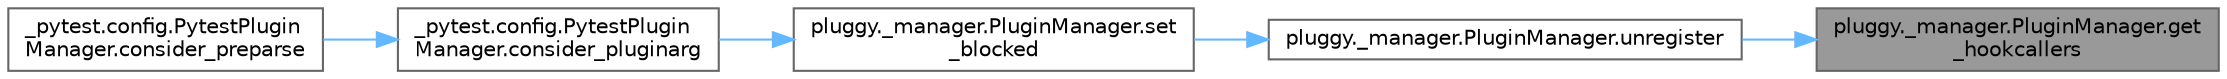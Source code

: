 digraph "pluggy._manager.PluginManager.get_hookcallers"
{
 // LATEX_PDF_SIZE
  bgcolor="transparent";
  edge [fontname=Helvetica,fontsize=10,labelfontname=Helvetica,labelfontsize=10];
  node [fontname=Helvetica,fontsize=10,shape=box,height=0.2,width=0.4];
  rankdir="RL";
  Node1 [id="Node000001",label="pluggy._manager.PluginManager.get\l_hookcallers",height=0.2,width=0.4,color="gray40", fillcolor="grey60", style="filled", fontcolor="black",tooltip=" "];
  Node1 -> Node2 [id="edge1_Node000001_Node000002",dir="back",color="steelblue1",style="solid",tooltip=" "];
  Node2 [id="Node000002",label="pluggy._manager.PluginManager.unregister",height=0.2,width=0.4,color="grey40", fillcolor="white", style="filled",URL="$classpluggy_1_1__manager_1_1_plugin_manager.html#afc4018446c284004716160fc8a6309a8",tooltip=" "];
  Node2 -> Node3 [id="edge2_Node000002_Node000003",dir="back",color="steelblue1",style="solid",tooltip=" "];
  Node3 [id="Node000003",label="pluggy._manager.PluginManager.set\l_blocked",height=0.2,width=0.4,color="grey40", fillcolor="white", style="filled",URL="$classpluggy_1_1__manager_1_1_plugin_manager.html#a9b0245c80fd131323e7442c2f363e8d6",tooltip=" "];
  Node3 -> Node4 [id="edge3_Node000003_Node000004",dir="back",color="steelblue1",style="solid",tooltip=" "];
  Node4 [id="Node000004",label="_pytest.config.PytestPlugin\lManager.consider_pluginarg",height=0.2,width=0.4,color="grey40", fillcolor="white", style="filled",URL="$class__pytest_1_1config_1_1_pytest_plugin_manager.html#a6e81b6803e8cca1e3d0252c299a58a99",tooltip=" "];
  Node4 -> Node5 [id="edge4_Node000004_Node000005",dir="back",color="steelblue1",style="solid",tooltip=" "];
  Node5 [id="Node000005",label="_pytest.config.PytestPlugin\lManager.consider_preparse",height=0.2,width=0.4,color="grey40", fillcolor="white", style="filled",URL="$class__pytest_1_1config_1_1_pytest_plugin_manager.html#a78e43b61e0b71f7a76fe0a751662aaf5",tooltip=" "];
}
